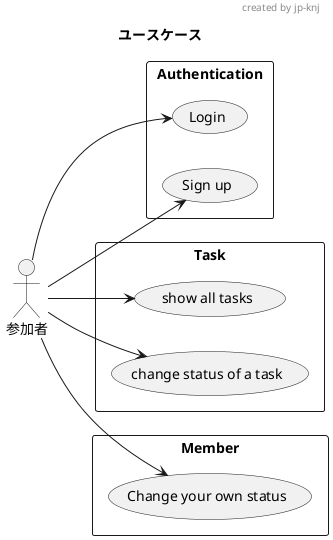 @startuml
'https://plantuml.com/ja/use-case-diagram

title ユースケース
header created by jp-knj

left to right direction
actor "参加者" as Actor
rectangle Authentication {
  usecase "Login" as AuthenticationUC1
  usecase "Sign up" as AuthenticationUC2
}

rectangle Task {
  usecase "show all tasks" as TaskUC1
  usecase "change status of a task" as TaskUC2
}

rectangle Member  {
  usecase "Change your own status" as MemberUC1
}

Actor --> AuthenticationUC1
Actor --> AuthenticationUC2

Actor --> TaskUC1
Actor --> TaskUC2

Actor --> MemberUC1

@enduml